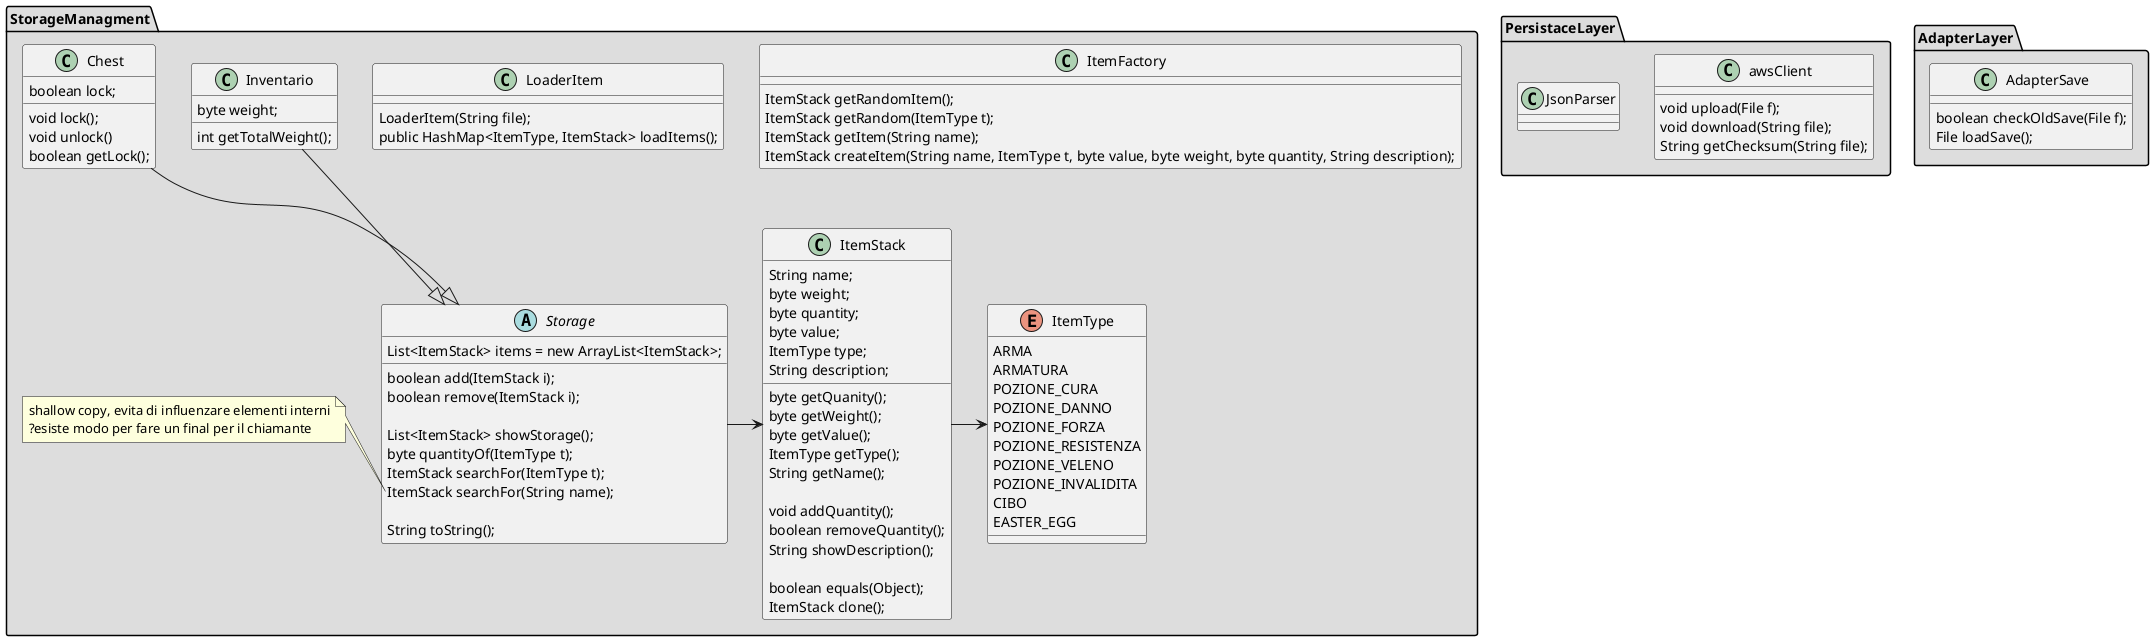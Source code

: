@startuml
package "StorageManagment" #DDDDDD{  /'songole tipologie elementi'/
class ItemFactory      /'alloca oggetti prendendo da caratteristiche da file di configurazione'/
{
  ItemStack getRandomItem();
  ItemStack getRandom(ItemType t);
  ItemStack getItem(String name);
  ItemStack createItem(String name, ItemType t, byte value, byte weight, byte quantity, String description); /'nel save si deve aggiungere questo dato'/
}

class LoaderItem{ /'crea stuttura comoda con tutta configurazione per il factory'/
  LoaderItem(String file);
  public HashMap<ItemType, ItemStack> loadItems();
}

class ItemStack {
  String name;
  byte weight;
  byte quantity;
  byte value;
  ItemType type;   
  String description;
   
  byte getQuanity();
  byte getWeight();
  byte getValue();
  ItemType getType();
  String getName();

  void addQuantity();
  boolean removeQuantity();
  String showDescription();

  boolean equals(Object);
  ItemStack clone();
}

enum ItemType{
  ARMA
  ARMATURA
  POZIONE_CURA
  POZIONE_DANNO
  POZIONE_FORZA
  POZIONE_RESISTENZA
  POZIONE_VELENO
  POZIONE_INVALIDITA
  CIBO
  EASTER_EGG
}

/'gestione di infiniti item'/
abstract Storage{   
  List<ItemStack> items = new ArrayList<ItemStack>;

  boolean add(ItemStack i);
  boolean remove(ItemStack i);

  List<ItemStack> showStorage();
  byte quantityOf(ItemType t);
  ItemStack searchFor(ItemType t);
  ItemStack searchFor(String name);

  String toString();
}
note left of Storage::"searchFor(String name)"
shallow copy, evita di influenzare elementi interni
?esiste modo per fare un final per il chiamante
end note

class Inventario{
  byte weight;
  int getTotalWeight();
/'overload di add e remove'/
}

class Chest{
  boolean lock;
  
  void lock();
  void unlock()
  boolean getLock(); /'o meglio chiamarlo getState?'/

}

}
Storage -> ItemStack 
Inventario --|> Storage

Chest --|> Storage
ItemStack -> ItemType




package PersistaceLayer #DDDDDD{
  class awsClient{
    void upload(File f);
    void download(String file);
    String getChecksum(String file);  
  }

  class JsonParser{
    
  }
  
}

package AdapterLayer #DDDDDD{
  class AdapterSave{
    boolean checkOldSave(File f);
    File loadSave(); /'file'/
  }
}
@enduml
